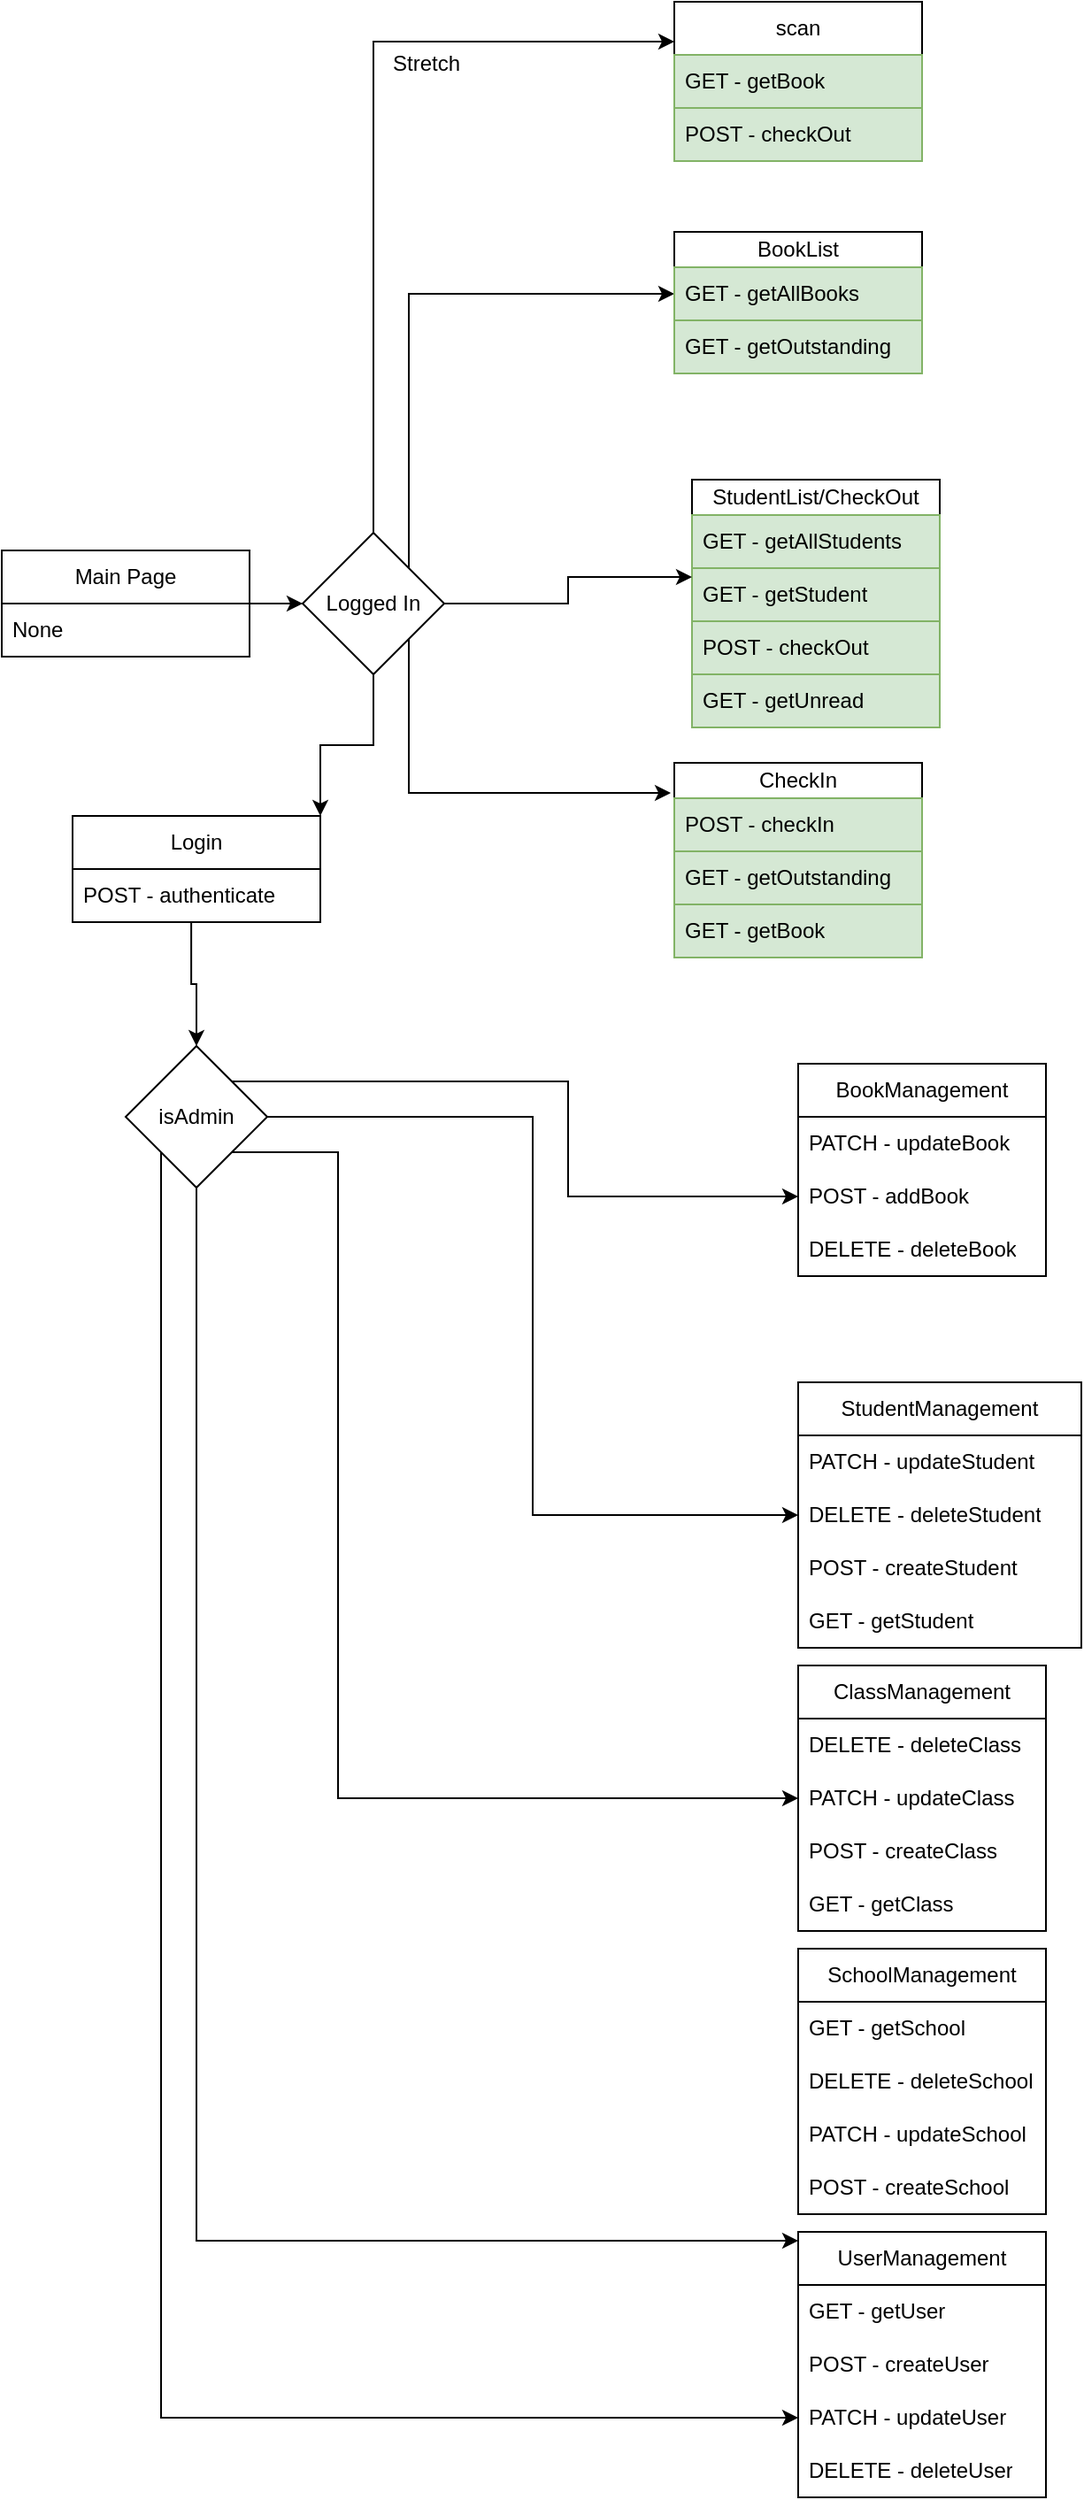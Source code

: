 <mxfile version="21.6.8" type="device">
  <diagram name="Page-1" id="gmFfnRDtbuTa8v-MTYzd">
    <mxGraphModel dx="686" dy="808" grid="1" gridSize="10" guides="1" tooltips="1" connect="1" arrows="1" fold="1" page="1" pageScale="1" pageWidth="850" pageHeight="1100" math="0" shadow="0">
      <root>
        <mxCell id="0" />
        <mxCell id="1" parent="0" />
        <mxCell id="NEQz5Jns0pcGa5h63s5c-20" value="" style="edgeStyle=orthogonalEdgeStyle;rounded=0;orthogonalLoop=1;jettySize=auto;html=1;" edge="1" parent="1" source="NEQz5Jns0pcGa5h63s5c-4" target="NEQz5Jns0pcGa5h63s5c-18">
          <mxGeometry relative="1" as="geometry" />
        </mxCell>
        <mxCell id="NEQz5Jns0pcGa5h63s5c-4" value="Main Page" style="swimlane;fontStyle=0;childLayout=stackLayout;horizontal=1;startSize=30;horizontalStack=0;resizeParent=1;resizeParentMax=0;resizeLast=0;collapsible=1;marginBottom=0;whiteSpace=wrap;html=1;" vertex="1" parent="1">
          <mxGeometry x="120" y="370" width="140" height="60" as="geometry" />
        </mxCell>
        <mxCell id="NEQz5Jns0pcGa5h63s5c-5" value="None" style="text;strokeColor=none;fillColor=none;align=left;verticalAlign=middle;spacingLeft=4;spacingRight=4;overflow=hidden;points=[[0,0.5],[1,0.5]];portConstraint=eastwest;rotatable=0;whiteSpace=wrap;html=1;" vertex="1" parent="NEQz5Jns0pcGa5h63s5c-4">
          <mxGeometry y="30" width="140" height="30" as="geometry" />
        </mxCell>
        <mxCell id="NEQz5Jns0pcGa5h63s5c-8" value="Login" style="swimlane;fontStyle=0;childLayout=stackLayout;horizontal=1;startSize=30;horizontalStack=0;resizeParent=1;resizeParentMax=0;resizeLast=0;collapsible=1;marginBottom=0;whiteSpace=wrap;html=1;" vertex="1" parent="1">
          <mxGeometry x="160" y="520" width="140" height="60" as="geometry" />
        </mxCell>
        <mxCell id="NEQz5Jns0pcGa5h63s5c-9" value="POST - authenticate" style="text;strokeColor=none;fillColor=none;align=left;verticalAlign=middle;spacingLeft=4;spacingRight=4;overflow=hidden;points=[[0,0.5],[1,0.5]];portConstraint=eastwest;rotatable=0;whiteSpace=wrap;html=1;" vertex="1" parent="NEQz5Jns0pcGa5h63s5c-8">
          <mxGeometry y="30" width="140" height="30" as="geometry" />
        </mxCell>
        <mxCell id="NEQz5Jns0pcGa5h63s5c-14" value="StudentList/CheckOut" style="swimlane;fontStyle=0;childLayout=stackLayout;horizontal=1;startSize=20;horizontalStack=0;resizeParent=1;resizeParentMax=0;resizeLast=0;collapsible=1;marginBottom=0;whiteSpace=wrap;html=1;" vertex="1" parent="1">
          <mxGeometry x="510" y="330" width="140" height="140" as="geometry" />
        </mxCell>
        <mxCell id="NEQz5Jns0pcGa5h63s5c-15" value="GET - getAllStudents" style="text;strokeColor=#82b366;fillColor=#d5e8d4;align=left;verticalAlign=middle;spacingLeft=4;spacingRight=4;overflow=hidden;points=[[0,0.5],[1,0.5]];portConstraint=eastwest;rotatable=0;whiteSpace=wrap;html=1;" vertex="1" parent="NEQz5Jns0pcGa5h63s5c-14">
          <mxGeometry y="20" width="140" height="30" as="geometry" />
        </mxCell>
        <mxCell id="NEQz5Jns0pcGa5h63s5c-16" value="GET - getStudent" style="text;strokeColor=#82b366;fillColor=#d5e8d4;align=left;verticalAlign=middle;spacingLeft=4;spacingRight=4;overflow=hidden;points=[[0,0.5],[1,0.5]];portConstraint=eastwest;rotatable=0;whiteSpace=wrap;html=1;" vertex="1" parent="NEQz5Jns0pcGa5h63s5c-14">
          <mxGeometry y="50" width="140" height="30" as="geometry" />
        </mxCell>
        <mxCell id="NEQz5Jns0pcGa5h63s5c-17" value="POST - checkOut" style="text;strokeColor=#82b366;fillColor=#d5e8d4;align=left;verticalAlign=middle;spacingLeft=4;spacingRight=4;overflow=hidden;points=[[0,0.5],[1,0.5]];portConstraint=eastwest;rotatable=0;whiteSpace=wrap;html=1;" vertex="1" parent="NEQz5Jns0pcGa5h63s5c-14">
          <mxGeometry y="80" width="140" height="30" as="geometry" />
        </mxCell>
        <mxCell id="NEQz5Jns0pcGa5h63s5c-40" value="GET - getUnread" style="text;strokeColor=#82b366;fillColor=#d5e8d4;align=left;verticalAlign=middle;spacingLeft=4;spacingRight=4;overflow=hidden;points=[[0,0.5],[1,0.5]];portConstraint=eastwest;rotatable=0;whiteSpace=wrap;html=1;" vertex="1" parent="NEQz5Jns0pcGa5h63s5c-14">
          <mxGeometry y="110" width="140" height="30" as="geometry" />
        </mxCell>
        <mxCell id="NEQz5Jns0pcGa5h63s5c-19" value="" style="edgeStyle=orthogonalEdgeStyle;rounded=0;orthogonalLoop=1;jettySize=auto;html=1;entryX=1;entryY=0;entryDx=0;entryDy=0;" edge="1" parent="1" source="NEQz5Jns0pcGa5h63s5c-18" target="NEQz5Jns0pcGa5h63s5c-8">
          <mxGeometry relative="1" as="geometry" />
        </mxCell>
        <mxCell id="NEQz5Jns0pcGa5h63s5c-30" style="edgeStyle=orthogonalEdgeStyle;rounded=0;orthogonalLoop=1;jettySize=auto;html=1;exitX=1;exitY=0;exitDx=0;exitDy=0;entryX=0;entryY=0.5;entryDx=0;entryDy=0;" edge="1" parent="1" source="NEQz5Jns0pcGa5h63s5c-18" target="NEQz5Jns0pcGa5h63s5c-23">
          <mxGeometry relative="1" as="geometry" />
        </mxCell>
        <mxCell id="NEQz5Jns0pcGa5h63s5c-31" style="edgeStyle=orthogonalEdgeStyle;rounded=0;orthogonalLoop=1;jettySize=auto;html=1;exitX=1;exitY=1;exitDx=0;exitDy=0;entryX=-0.014;entryY=-0.1;entryDx=0;entryDy=0;entryPerimeter=0;" edge="1" parent="1" source="NEQz5Jns0pcGa5h63s5c-18" target="NEQz5Jns0pcGa5h63s5c-27">
          <mxGeometry relative="1" as="geometry" />
        </mxCell>
        <mxCell id="NEQz5Jns0pcGa5h63s5c-32" style="edgeStyle=orthogonalEdgeStyle;rounded=0;orthogonalLoop=1;jettySize=auto;html=1;exitX=1;exitY=0.5;exitDx=0;exitDy=0;entryX=0;entryY=0.167;entryDx=0;entryDy=0;entryPerimeter=0;" edge="1" parent="1" source="NEQz5Jns0pcGa5h63s5c-18" target="NEQz5Jns0pcGa5h63s5c-16">
          <mxGeometry relative="1" as="geometry" />
        </mxCell>
        <mxCell id="NEQz5Jns0pcGa5h63s5c-41" style="edgeStyle=orthogonalEdgeStyle;rounded=0;orthogonalLoop=1;jettySize=auto;html=1;exitX=0.5;exitY=0;exitDx=0;exitDy=0;entryX=0;entryY=0.25;entryDx=0;entryDy=0;" edge="1" parent="1" source="NEQz5Jns0pcGa5h63s5c-18" target="NEQz5Jns0pcGa5h63s5c-42">
          <mxGeometry relative="1" as="geometry">
            <mxPoint x="470" y="70" as="targetPoint" />
          </mxGeometry>
        </mxCell>
        <mxCell id="NEQz5Jns0pcGa5h63s5c-18" value="Logged In" style="rhombus;whiteSpace=wrap;html=1;" vertex="1" parent="1">
          <mxGeometry x="290" y="360" width="80" height="80" as="geometry" />
        </mxCell>
        <mxCell id="NEQz5Jns0pcGa5h63s5c-22" value="BookList" style="swimlane;fontStyle=0;childLayout=stackLayout;horizontal=1;startSize=20;horizontalStack=0;resizeParent=1;resizeParentMax=0;resizeLast=0;collapsible=1;marginBottom=0;whiteSpace=wrap;html=1;" vertex="1" parent="1">
          <mxGeometry x="500" y="190" width="140" height="80" as="geometry" />
        </mxCell>
        <mxCell id="NEQz5Jns0pcGa5h63s5c-23" value="GET - getAllBooks" style="text;strokeColor=#82b366;fillColor=#d5e8d4;align=left;verticalAlign=middle;spacingLeft=4;spacingRight=4;overflow=hidden;points=[[0,0.5],[1,0.5]];portConstraint=eastwest;rotatable=0;whiteSpace=wrap;html=1;" vertex="1" parent="NEQz5Jns0pcGa5h63s5c-22">
          <mxGeometry y="20" width="140" height="30" as="geometry" />
        </mxCell>
        <mxCell id="NEQz5Jns0pcGa5h63s5c-25" value="GET - getOutstanding" style="text;strokeColor=#82b366;fillColor=#d5e8d4;align=left;verticalAlign=middle;spacingLeft=4;spacingRight=4;overflow=hidden;points=[[0,0.5],[1,0.5]];portConstraint=eastwest;rotatable=0;whiteSpace=wrap;html=1;" vertex="1" parent="NEQz5Jns0pcGa5h63s5c-22">
          <mxGeometry y="50" width="140" height="30" as="geometry" />
        </mxCell>
        <mxCell id="NEQz5Jns0pcGa5h63s5c-26" value="CheckIn" style="swimlane;fontStyle=0;childLayout=stackLayout;horizontal=1;startSize=20;horizontalStack=0;resizeParent=1;resizeParentMax=0;resizeLast=0;collapsible=1;marginBottom=0;whiteSpace=wrap;html=1;" vertex="1" parent="1">
          <mxGeometry x="500" y="490" width="140" height="110" as="geometry" />
        </mxCell>
        <mxCell id="NEQz5Jns0pcGa5h63s5c-27" value="POST - checkIn" style="text;strokeColor=#82b366;fillColor=#d5e8d4;align=left;verticalAlign=middle;spacingLeft=4;spacingRight=4;overflow=hidden;points=[[0,0.5],[1,0.5]];portConstraint=eastwest;rotatable=0;whiteSpace=wrap;html=1;" vertex="1" parent="NEQz5Jns0pcGa5h63s5c-26">
          <mxGeometry y="20" width="140" height="30" as="geometry" />
        </mxCell>
        <mxCell id="NEQz5Jns0pcGa5h63s5c-39" value="GET - getOutstanding" style="text;strokeColor=#82b366;fillColor=#d5e8d4;align=left;verticalAlign=middle;spacingLeft=4;spacingRight=4;overflow=hidden;points=[[0,0.5],[1,0.5]];portConstraint=eastwest;rotatable=0;whiteSpace=wrap;html=1;" vertex="1" parent="NEQz5Jns0pcGa5h63s5c-26">
          <mxGeometry y="50" width="140" height="30" as="geometry" />
        </mxCell>
        <mxCell id="NEQz5Jns0pcGa5h63s5c-29" value="GET - getBook" style="text;strokeColor=#82b366;fillColor=#d5e8d4;align=left;verticalAlign=middle;spacingLeft=4;spacingRight=4;overflow=hidden;points=[[0,0.5],[1,0.5]];portConstraint=eastwest;rotatable=0;whiteSpace=wrap;html=1;" vertex="1" parent="NEQz5Jns0pcGa5h63s5c-26">
          <mxGeometry y="80" width="140" height="30" as="geometry" />
        </mxCell>
        <mxCell id="NEQz5Jns0pcGa5h63s5c-36" style="edgeStyle=orthogonalEdgeStyle;rounded=0;orthogonalLoop=1;jettySize=auto;html=1;exitX=1;exitY=0;exitDx=0;exitDy=0;entryX=0;entryY=0.5;entryDx=0;entryDy=0;" edge="1" parent="1" source="NEQz5Jns0pcGa5h63s5c-35" target="NEQz5Jns0pcGa5h63s5c-49">
          <mxGeometry relative="1" as="geometry">
            <mxPoint x="450" y="670" as="targetPoint" />
            <Array as="points">
              <mxPoint x="440" y="670" />
              <mxPoint x="440" y="735" />
            </Array>
          </mxGeometry>
        </mxCell>
        <mxCell id="NEQz5Jns0pcGa5h63s5c-37" style="edgeStyle=orthogonalEdgeStyle;rounded=0;orthogonalLoop=1;jettySize=auto;html=1;exitX=1;exitY=0.5;exitDx=0;exitDy=0;entryX=0;entryY=0.5;entryDx=0;entryDy=0;" edge="1" parent="1" source="NEQz5Jns0pcGa5h63s5c-35" target="NEQz5Jns0pcGa5h63s5c-57">
          <mxGeometry relative="1" as="geometry">
            <mxPoint x="450" y="690" as="targetPoint" />
          </mxGeometry>
        </mxCell>
        <mxCell id="NEQz5Jns0pcGa5h63s5c-38" style="edgeStyle=elbowEdgeStyle;rounded=0;orthogonalLoop=1;jettySize=auto;html=1;exitX=1;exitY=1;exitDx=0;exitDy=0;entryX=0;entryY=0.5;entryDx=0;entryDy=0;" edge="1" parent="1" source="NEQz5Jns0pcGa5h63s5c-35" target="NEQz5Jns0pcGa5h63s5c-83">
          <mxGeometry relative="1" as="geometry">
            <mxPoint x="570" y="1075" as="targetPoint" />
            <Array as="points">
              <mxPoint x="310" y="900" />
            </Array>
          </mxGeometry>
        </mxCell>
        <mxCell id="NEQz5Jns0pcGa5h63s5c-63" style="edgeStyle=elbowEdgeStyle;rounded=0;orthogonalLoop=1;jettySize=auto;html=1;exitX=0.5;exitY=1;exitDx=0;exitDy=0;entryX=0;entryY=0.5;entryDx=0;entryDy=0;" edge="1" parent="1" source="NEQz5Jns0pcGa5h63s5c-35">
          <mxGeometry relative="1" as="geometry">
            <mxPoint x="570" y="1325" as="targetPoint" />
            <Array as="points">
              <mxPoint x="230" y="1040" />
            </Array>
          </mxGeometry>
        </mxCell>
        <mxCell id="NEQz5Jns0pcGa5h63s5c-71" style="edgeStyle=orthogonalEdgeStyle;rounded=0;orthogonalLoop=1;jettySize=auto;html=1;exitX=0;exitY=1;exitDx=0;exitDy=0;entryX=0;entryY=0.5;entryDx=0;entryDy=0;" edge="1" parent="1" source="NEQz5Jns0pcGa5h63s5c-35" target="NEQz5Jns0pcGa5h63s5c-67">
          <mxGeometry relative="1" as="geometry" />
        </mxCell>
        <mxCell id="NEQz5Jns0pcGa5h63s5c-35" value="isAdmin" style="rhombus;whiteSpace=wrap;html=1;" vertex="1" parent="1">
          <mxGeometry x="190" y="650" width="80" height="80" as="geometry" />
        </mxCell>
        <mxCell id="NEQz5Jns0pcGa5h63s5c-34" style="rounded=0;orthogonalLoop=1;jettySize=auto;html=1;exitX=0.479;exitY=1;exitDx=0;exitDy=0;exitPerimeter=0;entryX=0.5;entryY=0;entryDx=0;entryDy=0;edgeStyle=elbowEdgeStyle;elbow=vertical;" edge="1" parent="1" source="NEQz5Jns0pcGa5h63s5c-9" target="NEQz5Jns0pcGa5h63s5c-35">
          <mxGeometry relative="1" as="geometry">
            <mxPoint x="410" y="650" as="targetPoint" />
          </mxGeometry>
        </mxCell>
        <mxCell id="NEQz5Jns0pcGa5h63s5c-42" value="scan" style="swimlane;fontStyle=0;childLayout=stackLayout;horizontal=1;startSize=30;horizontalStack=0;resizeParent=1;resizeParentMax=0;resizeLast=0;collapsible=1;marginBottom=0;whiteSpace=wrap;html=1;" vertex="1" parent="1">
          <mxGeometry x="500" y="60" width="140" height="90" as="geometry" />
        </mxCell>
        <mxCell id="NEQz5Jns0pcGa5h63s5c-43" value="GET - getBook" style="text;strokeColor=#82b366;fillColor=#d5e8d4;align=left;verticalAlign=middle;spacingLeft=4;spacingRight=4;overflow=hidden;points=[[0,0.5],[1,0.5]];portConstraint=eastwest;rotatable=0;whiteSpace=wrap;html=1;" vertex="1" parent="NEQz5Jns0pcGa5h63s5c-42">
          <mxGeometry y="30" width="140" height="30" as="geometry" />
        </mxCell>
        <mxCell id="NEQz5Jns0pcGa5h63s5c-44" value="POST - checkOut" style="text;strokeColor=#82b366;fillColor=#d5e8d4;align=left;verticalAlign=middle;spacingLeft=4;spacingRight=4;overflow=hidden;points=[[0,0.5],[1,0.5]];portConstraint=eastwest;rotatable=0;whiteSpace=wrap;html=1;" vertex="1" parent="NEQz5Jns0pcGa5h63s5c-42">
          <mxGeometry y="60" width="140" height="30" as="geometry" />
        </mxCell>
        <mxCell id="NEQz5Jns0pcGa5h63s5c-46" value="Stretch" style="text;html=1;strokeColor=none;fillColor=none;align=center;verticalAlign=middle;whiteSpace=wrap;rounded=0;" vertex="1" parent="1">
          <mxGeometry x="330" y="80" width="60" height="30" as="geometry" />
        </mxCell>
        <mxCell id="NEQz5Jns0pcGa5h63s5c-47" value="BookManagement" style="swimlane;fontStyle=0;childLayout=stackLayout;horizontal=1;startSize=30;horizontalStack=0;resizeParent=1;resizeParentMax=0;resizeLast=0;collapsible=1;marginBottom=0;whiteSpace=wrap;html=1;" vertex="1" parent="1">
          <mxGeometry x="570" y="660" width="140" height="120" as="geometry" />
        </mxCell>
        <mxCell id="NEQz5Jns0pcGa5h63s5c-48" value="PATCH - updateBook" style="text;strokeColor=none;fillColor=none;align=left;verticalAlign=middle;spacingLeft=4;spacingRight=4;overflow=hidden;points=[[0,0.5],[1,0.5]];portConstraint=eastwest;rotatable=0;whiteSpace=wrap;html=1;" vertex="1" parent="NEQz5Jns0pcGa5h63s5c-47">
          <mxGeometry y="30" width="140" height="30" as="geometry" />
        </mxCell>
        <mxCell id="NEQz5Jns0pcGa5h63s5c-49" value="POST - addBook" style="text;strokeColor=none;fillColor=none;align=left;verticalAlign=middle;spacingLeft=4;spacingRight=4;overflow=hidden;points=[[0,0.5],[1,0.5]];portConstraint=eastwest;rotatable=0;whiteSpace=wrap;html=1;" vertex="1" parent="NEQz5Jns0pcGa5h63s5c-47">
          <mxGeometry y="60" width="140" height="30" as="geometry" />
        </mxCell>
        <mxCell id="NEQz5Jns0pcGa5h63s5c-50" value="DELETE - deleteBook" style="text;strokeColor=none;fillColor=none;align=left;verticalAlign=middle;spacingLeft=4;spacingRight=4;overflow=hidden;points=[[0,0.5],[1,0.5]];portConstraint=eastwest;rotatable=0;whiteSpace=wrap;html=1;" vertex="1" parent="NEQz5Jns0pcGa5h63s5c-47">
          <mxGeometry y="90" width="140" height="30" as="geometry" />
        </mxCell>
        <mxCell id="NEQz5Jns0pcGa5h63s5c-51" value="ClassManagement" style="swimlane;fontStyle=0;childLayout=stackLayout;horizontal=1;startSize=30;horizontalStack=0;resizeParent=1;resizeParentMax=0;resizeLast=0;collapsible=1;marginBottom=0;whiteSpace=wrap;html=1;" vertex="1" parent="1">
          <mxGeometry x="570" y="1000" width="140" height="150" as="geometry" />
        </mxCell>
        <mxCell id="NEQz5Jns0pcGa5h63s5c-84" value="DELETE - deleteClass" style="text;strokeColor=none;fillColor=none;align=left;verticalAlign=middle;spacingLeft=4;spacingRight=4;overflow=hidden;points=[[0,0.5],[1,0.5]];portConstraint=eastwest;rotatable=0;whiteSpace=wrap;html=1;" vertex="1" parent="NEQz5Jns0pcGa5h63s5c-51">
          <mxGeometry y="30" width="140" height="30" as="geometry" />
        </mxCell>
        <mxCell id="NEQz5Jns0pcGa5h63s5c-83" value="PATCH - updateClass" style="text;strokeColor=none;fillColor=none;align=left;verticalAlign=middle;spacingLeft=4;spacingRight=4;overflow=hidden;points=[[0,0.5],[1,0.5]];portConstraint=eastwest;rotatable=0;whiteSpace=wrap;html=1;" vertex="1" parent="NEQz5Jns0pcGa5h63s5c-51">
          <mxGeometry y="60" width="140" height="30" as="geometry" />
        </mxCell>
        <mxCell id="NEQz5Jns0pcGa5h63s5c-82" value="POST - createClass" style="text;strokeColor=none;fillColor=none;align=left;verticalAlign=middle;spacingLeft=4;spacingRight=4;overflow=hidden;points=[[0,0.5],[1,0.5]];portConstraint=eastwest;rotatable=0;whiteSpace=wrap;html=1;" vertex="1" parent="NEQz5Jns0pcGa5h63s5c-51">
          <mxGeometry y="90" width="140" height="30" as="geometry" />
        </mxCell>
        <mxCell id="NEQz5Jns0pcGa5h63s5c-81" value="GET - getClass" style="text;strokeColor=none;fillColor=none;align=left;verticalAlign=middle;spacingLeft=4;spacingRight=4;overflow=hidden;points=[[0,0.5],[1,0.5]];portConstraint=eastwest;rotatable=0;whiteSpace=wrap;html=1;" vertex="1" parent="NEQz5Jns0pcGa5h63s5c-51">
          <mxGeometry y="120" width="140" height="30" as="geometry" />
        </mxCell>
        <mxCell id="NEQz5Jns0pcGa5h63s5c-55" value="StudentManagement" style="swimlane;fontStyle=0;childLayout=stackLayout;horizontal=1;startSize=30;horizontalStack=0;resizeParent=1;resizeParentMax=0;resizeLast=0;collapsible=1;marginBottom=0;whiteSpace=wrap;html=1;" vertex="1" parent="1">
          <mxGeometry x="570" y="840" width="160" height="150" as="geometry" />
        </mxCell>
        <mxCell id="NEQz5Jns0pcGa5h63s5c-56" value="PATCH - updateStudent" style="text;strokeColor=none;fillColor=none;align=left;verticalAlign=middle;spacingLeft=4;spacingRight=4;overflow=hidden;points=[[0,0.5],[1,0.5]];portConstraint=eastwest;rotatable=0;whiteSpace=wrap;html=1;" vertex="1" parent="NEQz5Jns0pcGa5h63s5c-55">
          <mxGeometry y="30" width="160" height="30" as="geometry" />
        </mxCell>
        <mxCell id="NEQz5Jns0pcGa5h63s5c-57" value="DELETE - deleteStudent" style="text;strokeColor=none;fillColor=none;align=left;verticalAlign=middle;spacingLeft=4;spacingRight=4;overflow=hidden;points=[[0,0.5],[1,0.5]];portConstraint=eastwest;rotatable=0;whiteSpace=wrap;html=1;" vertex="1" parent="NEQz5Jns0pcGa5h63s5c-55">
          <mxGeometry y="60" width="160" height="30" as="geometry" />
        </mxCell>
        <mxCell id="NEQz5Jns0pcGa5h63s5c-58" value="POST - createStudent" style="text;strokeColor=none;fillColor=none;align=left;verticalAlign=middle;spacingLeft=4;spacingRight=4;overflow=hidden;points=[[0,0.5],[1,0.5]];portConstraint=eastwest;rotatable=0;whiteSpace=wrap;html=1;" vertex="1" parent="NEQz5Jns0pcGa5h63s5c-55">
          <mxGeometry y="90" width="160" height="30" as="geometry" />
        </mxCell>
        <mxCell id="NEQz5Jns0pcGa5h63s5c-64" value="GET - getStudent" style="text;strokeColor=none;fillColor=none;align=left;verticalAlign=middle;spacingLeft=4;spacingRight=4;overflow=hidden;points=[[0,0.5],[1,0.5]];portConstraint=eastwest;rotatable=0;whiteSpace=wrap;html=1;" vertex="1" parent="NEQz5Jns0pcGa5h63s5c-55">
          <mxGeometry y="120" width="160" height="30" as="geometry" />
        </mxCell>
        <mxCell id="NEQz5Jns0pcGa5h63s5c-59" value="SchoolManagement" style="swimlane;fontStyle=0;childLayout=stackLayout;horizontal=1;startSize=30;horizontalStack=0;resizeParent=1;resizeParentMax=0;resizeLast=0;collapsible=1;marginBottom=0;whiteSpace=wrap;html=1;" vertex="1" parent="1">
          <mxGeometry x="570" y="1160" width="140" height="150" as="geometry" />
        </mxCell>
        <mxCell id="NEQz5Jns0pcGa5h63s5c-77" value="GET - getSchool" style="text;strokeColor=none;fillColor=none;align=left;verticalAlign=middle;spacingLeft=4;spacingRight=4;overflow=hidden;points=[[0,0.5],[1,0.5]];portConstraint=eastwest;rotatable=0;whiteSpace=wrap;html=1;" vertex="1" parent="NEQz5Jns0pcGa5h63s5c-59">
          <mxGeometry y="30" width="140" height="30" as="geometry" />
        </mxCell>
        <mxCell id="NEQz5Jns0pcGa5h63s5c-80" value="DELETE - deleteSchool" style="text;strokeColor=none;fillColor=none;align=left;verticalAlign=middle;spacingLeft=4;spacingRight=4;overflow=hidden;points=[[0,0.5],[1,0.5]];portConstraint=eastwest;rotatable=0;whiteSpace=wrap;html=1;" vertex="1" parent="NEQz5Jns0pcGa5h63s5c-59">
          <mxGeometry y="60" width="140" height="30" as="geometry" />
        </mxCell>
        <mxCell id="NEQz5Jns0pcGa5h63s5c-79" value="PATCH - updateSchool" style="text;strokeColor=none;fillColor=none;align=left;verticalAlign=middle;spacingLeft=4;spacingRight=4;overflow=hidden;points=[[0,0.5],[1,0.5]];portConstraint=eastwest;rotatable=0;whiteSpace=wrap;html=1;" vertex="1" parent="NEQz5Jns0pcGa5h63s5c-59">
          <mxGeometry y="90" width="140" height="30" as="geometry" />
        </mxCell>
        <mxCell id="NEQz5Jns0pcGa5h63s5c-78" value="POST - createSchool" style="text;strokeColor=none;fillColor=none;align=left;verticalAlign=middle;spacingLeft=4;spacingRight=4;overflow=hidden;points=[[0,0.5],[1,0.5]];portConstraint=eastwest;rotatable=0;whiteSpace=wrap;html=1;" vertex="1" parent="NEQz5Jns0pcGa5h63s5c-59">
          <mxGeometry y="120" width="140" height="30" as="geometry" />
        </mxCell>
        <mxCell id="NEQz5Jns0pcGa5h63s5c-65" value="UserManagement" style="swimlane;fontStyle=0;childLayout=stackLayout;horizontal=1;startSize=30;horizontalStack=0;resizeParent=1;resizeParentMax=0;resizeLast=0;collapsible=1;marginBottom=0;whiteSpace=wrap;html=1;" vertex="1" parent="1">
          <mxGeometry x="570" y="1320" width="140" height="150" as="geometry" />
        </mxCell>
        <mxCell id="NEQz5Jns0pcGa5h63s5c-69" value="GET - getUser" style="text;strokeColor=none;fillColor=none;align=left;verticalAlign=middle;spacingLeft=4;spacingRight=4;overflow=hidden;points=[[0,0.5],[1,0.5]];portConstraint=eastwest;rotatable=0;whiteSpace=wrap;html=1;" vertex="1" parent="NEQz5Jns0pcGa5h63s5c-65">
          <mxGeometry y="30" width="140" height="30" as="geometry" />
        </mxCell>
        <mxCell id="NEQz5Jns0pcGa5h63s5c-66" value="POST - createUser" style="text;strokeColor=none;fillColor=none;align=left;verticalAlign=middle;spacingLeft=4;spacingRight=4;overflow=hidden;points=[[0,0.5],[1,0.5]];portConstraint=eastwest;rotatable=0;whiteSpace=wrap;html=1;" vertex="1" parent="NEQz5Jns0pcGa5h63s5c-65">
          <mxGeometry y="60" width="140" height="30" as="geometry" />
        </mxCell>
        <mxCell id="NEQz5Jns0pcGa5h63s5c-67" value="PATCH - updateUser" style="text;strokeColor=none;fillColor=none;align=left;verticalAlign=middle;spacingLeft=4;spacingRight=4;overflow=hidden;points=[[0,0.5],[1,0.5]];portConstraint=eastwest;rotatable=0;whiteSpace=wrap;html=1;" vertex="1" parent="NEQz5Jns0pcGa5h63s5c-65">
          <mxGeometry y="90" width="140" height="30" as="geometry" />
        </mxCell>
        <mxCell id="NEQz5Jns0pcGa5h63s5c-68" value="DELETE - deleteUser" style="text;strokeColor=none;fillColor=none;align=left;verticalAlign=middle;spacingLeft=4;spacingRight=4;overflow=hidden;points=[[0,0.5],[1,0.5]];portConstraint=eastwest;rotatable=0;whiteSpace=wrap;html=1;" vertex="1" parent="NEQz5Jns0pcGa5h63s5c-65">
          <mxGeometry y="120" width="140" height="30" as="geometry" />
        </mxCell>
      </root>
    </mxGraphModel>
  </diagram>
</mxfile>
